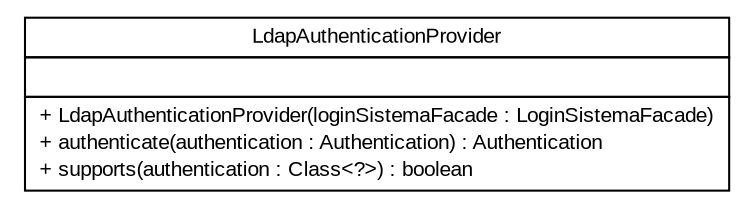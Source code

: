 #!/usr/local/bin/dot
#
# Class diagram 
# Generated by UMLGraph version R5_6 (http://www.umlgraph.org/)
#

digraph G {
	edge [fontname="arial",fontsize=10,labelfontname="arial",labelfontsize=10];
	node [fontname="arial",fontsize=10,shape=plaintext];
	nodesep=0.25;
	ranksep=0.5;
	// br.gov.to.sefaz.seg.provider.LdapAuthenticationProvider
	c34305 [label=<<table title="br.gov.to.sefaz.seg.provider.LdapAuthenticationProvider" border="0" cellborder="1" cellspacing="0" cellpadding="2" port="p" href="./LdapAuthenticationProvider.html">
		<tr><td><table border="0" cellspacing="0" cellpadding="1">
<tr><td align="center" balign="center"> LdapAuthenticationProvider </td></tr>
		</table></td></tr>
		<tr><td><table border="0" cellspacing="0" cellpadding="1">
<tr><td align="left" balign="left">  </td></tr>
		</table></td></tr>
		<tr><td><table border="0" cellspacing="0" cellpadding="1">
<tr><td align="left" balign="left"> + LdapAuthenticationProvider(loginSistemaFacade : LoginSistemaFacade) </td></tr>
<tr><td align="left" balign="left"> + authenticate(authentication : Authentication) : Authentication </td></tr>
<tr><td align="left" balign="left"> + supports(authentication : Class&lt;?&gt;) : boolean </td></tr>
		</table></td></tr>
		</table>>, URL="./LdapAuthenticationProvider.html", fontname="arial", fontcolor="black", fontsize=10.0];
}

